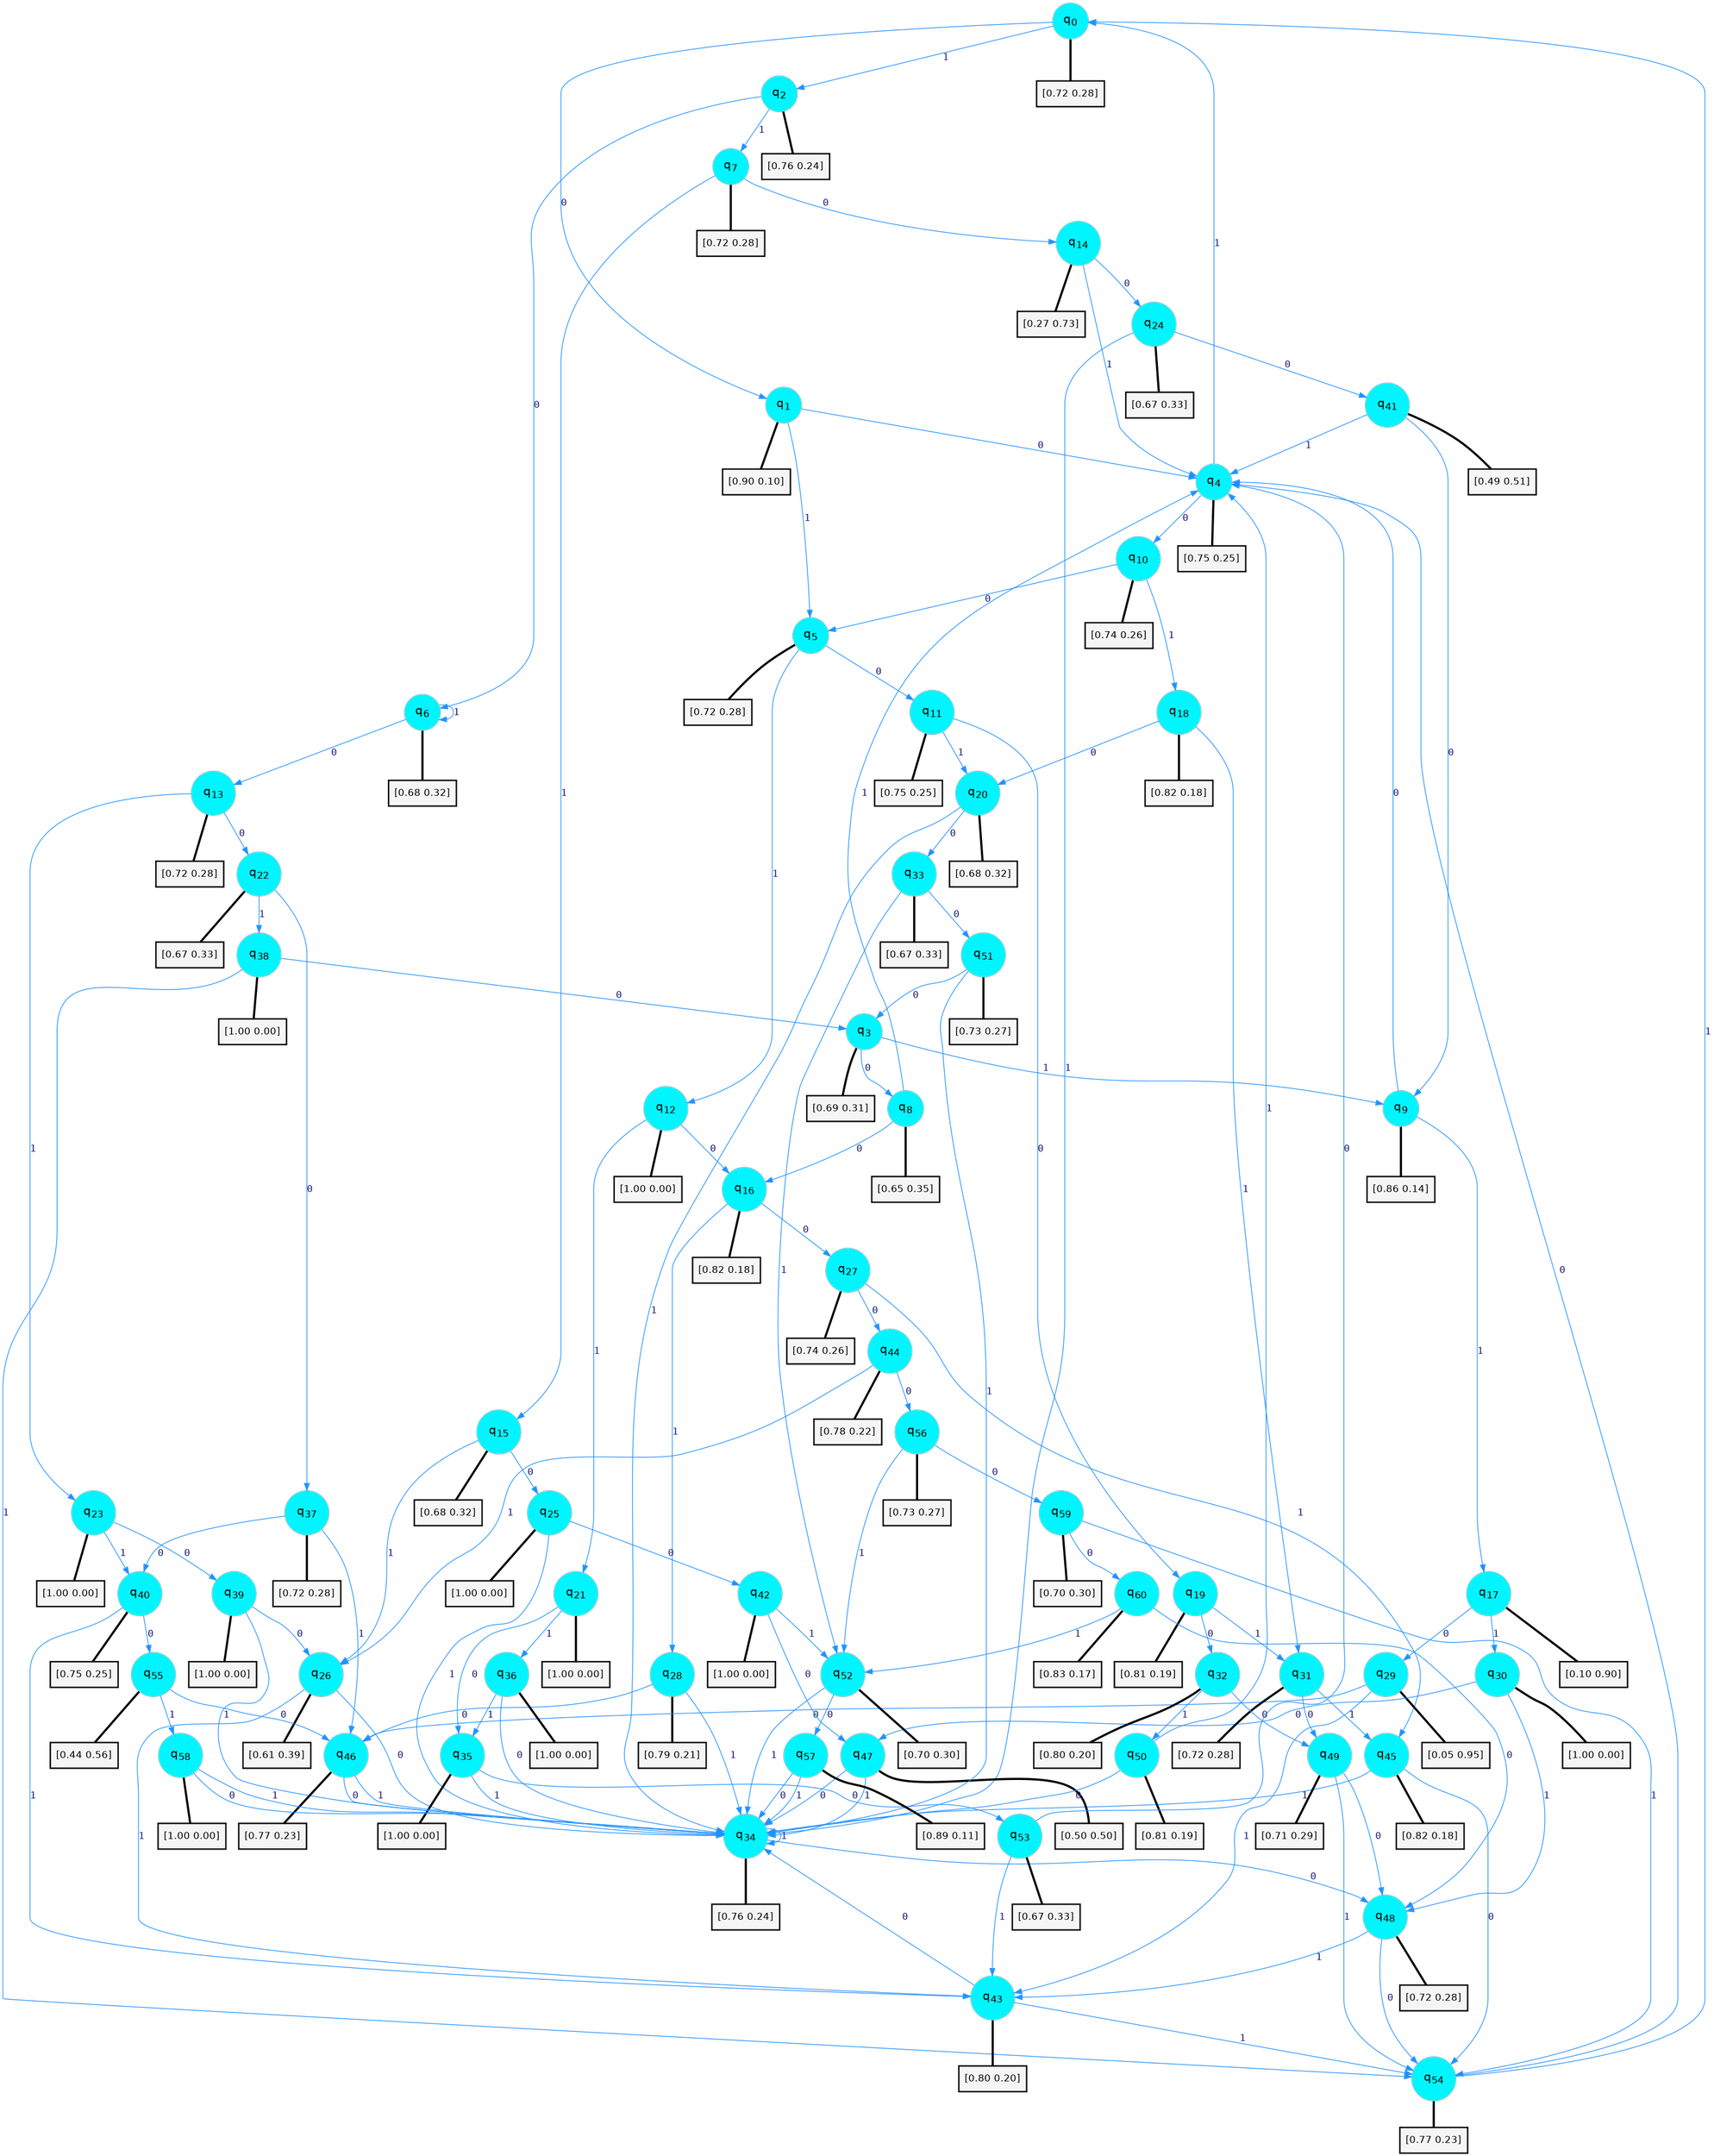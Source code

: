 digraph G {
graph [
bgcolor=transparent, dpi=300, rankdir=TD, size="40,25"];
node [
color=gray, fillcolor=turquoise1, fontcolor=black, fontname=Helvetica, fontsize=16, fontweight=bold, shape=circle, style=filled];
edge [
arrowsize=1, color=dodgerblue1, fontcolor=midnightblue, fontname=courier, fontweight=bold, penwidth=1, style=solid, weight=20];
0[label=<q<SUB>0</SUB>>];
1[label=<q<SUB>1</SUB>>];
2[label=<q<SUB>2</SUB>>];
3[label=<q<SUB>3</SUB>>];
4[label=<q<SUB>4</SUB>>];
5[label=<q<SUB>5</SUB>>];
6[label=<q<SUB>6</SUB>>];
7[label=<q<SUB>7</SUB>>];
8[label=<q<SUB>8</SUB>>];
9[label=<q<SUB>9</SUB>>];
10[label=<q<SUB>10</SUB>>];
11[label=<q<SUB>11</SUB>>];
12[label=<q<SUB>12</SUB>>];
13[label=<q<SUB>13</SUB>>];
14[label=<q<SUB>14</SUB>>];
15[label=<q<SUB>15</SUB>>];
16[label=<q<SUB>16</SUB>>];
17[label=<q<SUB>17</SUB>>];
18[label=<q<SUB>18</SUB>>];
19[label=<q<SUB>19</SUB>>];
20[label=<q<SUB>20</SUB>>];
21[label=<q<SUB>21</SUB>>];
22[label=<q<SUB>22</SUB>>];
23[label=<q<SUB>23</SUB>>];
24[label=<q<SUB>24</SUB>>];
25[label=<q<SUB>25</SUB>>];
26[label=<q<SUB>26</SUB>>];
27[label=<q<SUB>27</SUB>>];
28[label=<q<SUB>28</SUB>>];
29[label=<q<SUB>29</SUB>>];
30[label=<q<SUB>30</SUB>>];
31[label=<q<SUB>31</SUB>>];
32[label=<q<SUB>32</SUB>>];
33[label=<q<SUB>33</SUB>>];
34[label=<q<SUB>34</SUB>>];
35[label=<q<SUB>35</SUB>>];
36[label=<q<SUB>36</SUB>>];
37[label=<q<SUB>37</SUB>>];
38[label=<q<SUB>38</SUB>>];
39[label=<q<SUB>39</SUB>>];
40[label=<q<SUB>40</SUB>>];
41[label=<q<SUB>41</SUB>>];
42[label=<q<SUB>42</SUB>>];
43[label=<q<SUB>43</SUB>>];
44[label=<q<SUB>44</SUB>>];
45[label=<q<SUB>45</SUB>>];
46[label=<q<SUB>46</SUB>>];
47[label=<q<SUB>47</SUB>>];
48[label=<q<SUB>48</SUB>>];
49[label=<q<SUB>49</SUB>>];
50[label=<q<SUB>50</SUB>>];
51[label=<q<SUB>51</SUB>>];
52[label=<q<SUB>52</SUB>>];
53[label=<q<SUB>53</SUB>>];
54[label=<q<SUB>54</SUB>>];
55[label=<q<SUB>55</SUB>>];
56[label=<q<SUB>56</SUB>>];
57[label=<q<SUB>57</SUB>>];
58[label=<q<SUB>58</SUB>>];
59[label=<q<SUB>59</SUB>>];
60[label=<q<SUB>60</SUB>>];
61[label="[0.72 0.28]", shape=box,fontcolor=black, fontname=Helvetica, fontsize=14, penwidth=2, fillcolor=whitesmoke,color=black];
62[label="[0.90 0.10]", shape=box,fontcolor=black, fontname=Helvetica, fontsize=14, penwidth=2, fillcolor=whitesmoke,color=black];
63[label="[0.76 0.24]", shape=box,fontcolor=black, fontname=Helvetica, fontsize=14, penwidth=2, fillcolor=whitesmoke,color=black];
64[label="[0.69 0.31]", shape=box,fontcolor=black, fontname=Helvetica, fontsize=14, penwidth=2, fillcolor=whitesmoke,color=black];
65[label="[0.75 0.25]", shape=box,fontcolor=black, fontname=Helvetica, fontsize=14, penwidth=2, fillcolor=whitesmoke,color=black];
66[label="[0.72 0.28]", shape=box,fontcolor=black, fontname=Helvetica, fontsize=14, penwidth=2, fillcolor=whitesmoke,color=black];
67[label="[0.68 0.32]", shape=box,fontcolor=black, fontname=Helvetica, fontsize=14, penwidth=2, fillcolor=whitesmoke,color=black];
68[label="[0.72 0.28]", shape=box,fontcolor=black, fontname=Helvetica, fontsize=14, penwidth=2, fillcolor=whitesmoke,color=black];
69[label="[0.65 0.35]", shape=box,fontcolor=black, fontname=Helvetica, fontsize=14, penwidth=2, fillcolor=whitesmoke,color=black];
70[label="[0.86 0.14]", shape=box,fontcolor=black, fontname=Helvetica, fontsize=14, penwidth=2, fillcolor=whitesmoke,color=black];
71[label="[0.74 0.26]", shape=box,fontcolor=black, fontname=Helvetica, fontsize=14, penwidth=2, fillcolor=whitesmoke,color=black];
72[label="[0.75 0.25]", shape=box,fontcolor=black, fontname=Helvetica, fontsize=14, penwidth=2, fillcolor=whitesmoke,color=black];
73[label="[1.00 0.00]", shape=box,fontcolor=black, fontname=Helvetica, fontsize=14, penwidth=2, fillcolor=whitesmoke,color=black];
74[label="[0.72 0.28]", shape=box,fontcolor=black, fontname=Helvetica, fontsize=14, penwidth=2, fillcolor=whitesmoke,color=black];
75[label="[0.27 0.73]", shape=box,fontcolor=black, fontname=Helvetica, fontsize=14, penwidth=2, fillcolor=whitesmoke,color=black];
76[label="[0.68 0.32]", shape=box,fontcolor=black, fontname=Helvetica, fontsize=14, penwidth=2, fillcolor=whitesmoke,color=black];
77[label="[0.82 0.18]", shape=box,fontcolor=black, fontname=Helvetica, fontsize=14, penwidth=2, fillcolor=whitesmoke,color=black];
78[label="[0.10 0.90]", shape=box,fontcolor=black, fontname=Helvetica, fontsize=14, penwidth=2, fillcolor=whitesmoke,color=black];
79[label="[0.82 0.18]", shape=box,fontcolor=black, fontname=Helvetica, fontsize=14, penwidth=2, fillcolor=whitesmoke,color=black];
80[label="[0.81 0.19]", shape=box,fontcolor=black, fontname=Helvetica, fontsize=14, penwidth=2, fillcolor=whitesmoke,color=black];
81[label="[0.68 0.32]", shape=box,fontcolor=black, fontname=Helvetica, fontsize=14, penwidth=2, fillcolor=whitesmoke,color=black];
82[label="[1.00 0.00]", shape=box,fontcolor=black, fontname=Helvetica, fontsize=14, penwidth=2, fillcolor=whitesmoke,color=black];
83[label="[0.67 0.33]", shape=box,fontcolor=black, fontname=Helvetica, fontsize=14, penwidth=2, fillcolor=whitesmoke,color=black];
84[label="[1.00 0.00]", shape=box,fontcolor=black, fontname=Helvetica, fontsize=14, penwidth=2, fillcolor=whitesmoke,color=black];
85[label="[0.67 0.33]", shape=box,fontcolor=black, fontname=Helvetica, fontsize=14, penwidth=2, fillcolor=whitesmoke,color=black];
86[label="[1.00 0.00]", shape=box,fontcolor=black, fontname=Helvetica, fontsize=14, penwidth=2, fillcolor=whitesmoke,color=black];
87[label="[0.61 0.39]", shape=box,fontcolor=black, fontname=Helvetica, fontsize=14, penwidth=2, fillcolor=whitesmoke,color=black];
88[label="[0.74 0.26]", shape=box,fontcolor=black, fontname=Helvetica, fontsize=14, penwidth=2, fillcolor=whitesmoke,color=black];
89[label="[0.79 0.21]", shape=box,fontcolor=black, fontname=Helvetica, fontsize=14, penwidth=2, fillcolor=whitesmoke,color=black];
90[label="[0.05 0.95]", shape=box,fontcolor=black, fontname=Helvetica, fontsize=14, penwidth=2, fillcolor=whitesmoke,color=black];
91[label="[1.00 0.00]", shape=box,fontcolor=black, fontname=Helvetica, fontsize=14, penwidth=2, fillcolor=whitesmoke,color=black];
92[label="[0.72 0.28]", shape=box,fontcolor=black, fontname=Helvetica, fontsize=14, penwidth=2, fillcolor=whitesmoke,color=black];
93[label="[0.80 0.20]", shape=box,fontcolor=black, fontname=Helvetica, fontsize=14, penwidth=2, fillcolor=whitesmoke,color=black];
94[label="[0.67 0.33]", shape=box,fontcolor=black, fontname=Helvetica, fontsize=14, penwidth=2, fillcolor=whitesmoke,color=black];
95[label="[0.76 0.24]", shape=box,fontcolor=black, fontname=Helvetica, fontsize=14, penwidth=2, fillcolor=whitesmoke,color=black];
96[label="[1.00 0.00]", shape=box,fontcolor=black, fontname=Helvetica, fontsize=14, penwidth=2, fillcolor=whitesmoke,color=black];
97[label="[1.00 0.00]", shape=box,fontcolor=black, fontname=Helvetica, fontsize=14, penwidth=2, fillcolor=whitesmoke,color=black];
98[label="[0.72 0.28]", shape=box,fontcolor=black, fontname=Helvetica, fontsize=14, penwidth=2, fillcolor=whitesmoke,color=black];
99[label="[1.00 0.00]", shape=box,fontcolor=black, fontname=Helvetica, fontsize=14, penwidth=2, fillcolor=whitesmoke,color=black];
100[label="[1.00 0.00]", shape=box,fontcolor=black, fontname=Helvetica, fontsize=14, penwidth=2, fillcolor=whitesmoke,color=black];
101[label="[0.75 0.25]", shape=box,fontcolor=black, fontname=Helvetica, fontsize=14, penwidth=2, fillcolor=whitesmoke,color=black];
102[label="[0.49 0.51]", shape=box,fontcolor=black, fontname=Helvetica, fontsize=14, penwidth=2, fillcolor=whitesmoke,color=black];
103[label="[1.00 0.00]", shape=box,fontcolor=black, fontname=Helvetica, fontsize=14, penwidth=2, fillcolor=whitesmoke,color=black];
104[label="[0.80 0.20]", shape=box,fontcolor=black, fontname=Helvetica, fontsize=14, penwidth=2, fillcolor=whitesmoke,color=black];
105[label="[0.78 0.22]", shape=box,fontcolor=black, fontname=Helvetica, fontsize=14, penwidth=2, fillcolor=whitesmoke,color=black];
106[label="[0.82 0.18]", shape=box,fontcolor=black, fontname=Helvetica, fontsize=14, penwidth=2, fillcolor=whitesmoke,color=black];
107[label="[0.77 0.23]", shape=box,fontcolor=black, fontname=Helvetica, fontsize=14, penwidth=2, fillcolor=whitesmoke,color=black];
108[label="[0.50 0.50]", shape=box,fontcolor=black, fontname=Helvetica, fontsize=14, penwidth=2, fillcolor=whitesmoke,color=black];
109[label="[0.72 0.28]", shape=box,fontcolor=black, fontname=Helvetica, fontsize=14, penwidth=2, fillcolor=whitesmoke,color=black];
110[label="[0.71 0.29]", shape=box,fontcolor=black, fontname=Helvetica, fontsize=14, penwidth=2, fillcolor=whitesmoke,color=black];
111[label="[0.81 0.19]", shape=box,fontcolor=black, fontname=Helvetica, fontsize=14, penwidth=2, fillcolor=whitesmoke,color=black];
112[label="[0.73 0.27]", shape=box,fontcolor=black, fontname=Helvetica, fontsize=14, penwidth=2, fillcolor=whitesmoke,color=black];
113[label="[0.70 0.30]", shape=box,fontcolor=black, fontname=Helvetica, fontsize=14, penwidth=2, fillcolor=whitesmoke,color=black];
114[label="[0.67 0.33]", shape=box,fontcolor=black, fontname=Helvetica, fontsize=14, penwidth=2, fillcolor=whitesmoke,color=black];
115[label="[0.77 0.23]", shape=box,fontcolor=black, fontname=Helvetica, fontsize=14, penwidth=2, fillcolor=whitesmoke,color=black];
116[label="[0.44 0.56]", shape=box,fontcolor=black, fontname=Helvetica, fontsize=14, penwidth=2, fillcolor=whitesmoke,color=black];
117[label="[0.73 0.27]", shape=box,fontcolor=black, fontname=Helvetica, fontsize=14, penwidth=2, fillcolor=whitesmoke,color=black];
118[label="[0.89 0.11]", shape=box,fontcolor=black, fontname=Helvetica, fontsize=14, penwidth=2, fillcolor=whitesmoke,color=black];
119[label="[1.00 0.00]", shape=box,fontcolor=black, fontname=Helvetica, fontsize=14, penwidth=2, fillcolor=whitesmoke,color=black];
120[label="[0.70 0.30]", shape=box,fontcolor=black, fontname=Helvetica, fontsize=14, penwidth=2, fillcolor=whitesmoke,color=black];
121[label="[0.83 0.17]", shape=box,fontcolor=black, fontname=Helvetica, fontsize=14, penwidth=2, fillcolor=whitesmoke,color=black];
0->1 [label=0];
0->2 [label=1];
0->61 [arrowhead=none, penwidth=3,color=black];
1->4 [label=0];
1->5 [label=1];
1->62 [arrowhead=none, penwidth=3,color=black];
2->6 [label=0];
2->7 [label=1];
2->63 [arrowhead=none, penwidth=3,color=black];
3->8 [label=0];
3->9 [label=1];
3->64 [arrowhead=none, penwidth=3,color=black];
4->10 [label=0];
4->0 [label=1];
4->65 [arrowhead=none, penwidth=3,color=black];
5->11 [label=0];
5->12 [label=1];
5->66 [arrowhead=none, penwidth=3,color=black];
6->13 [label=0];
6->6 [label=1];
6->67 [arrowhead=none, penwidth=3,color=black];
7->14 [label=0];
7->15 [label=1];
7->68 [arrowhead=none, penwidth=3,color=black];
8->16 [label=0];
8->4 [label=1];
8->69 [arrowhead=none, penwidth=3,color=black];
9->4 [label=0];
9->17 [label=1];
9->70 [arrowhead=none, penwidth=3,color=black];
10->5 [label=0];
10->18 [label=1];
10->71 [arrowhead=none, penwidth=3,color=black];
11->19 [label=0];
11->20 [label=1];
11->72 [arrowhead=none, penwidth=3,color=black];
12->16 [label=0];
12->21 [label=1];
12->73 [arrowhead=none, penwidth=3,color=black];
13->22 [label=0];
13->23 [label=1];
13->74 [arrowhead=none, penwidth=3,color=black];
14->24 [label=0];
14->4 [label=1];
14->75 [arrowhead=none, penwidth=3,color=black];
15->25 [label=0];
15->26 [label=1];
15->76 [arrowhead=none, penwidth=3,color=black];
16->27 [label=0];
16->28 [label=1];
16->77 [arrowhead=none, penwidth=3,color=black];
17->29 [label=0];
17->30 [label=1];
17->78 [arrowhead=none, penwidth=3,color=black];
18->20 [label=0];
18->31 [label=1];
18->79 [arrowhead=none, penwidth=3,color=black];
19->32 [label=0];
19->31 [label=1];
19->80 [arrowhead=none, penwidth=3,color=black];
20->33 [label=0];
20->34 [label=1];
20->81 [arrowhead=none, penwidth=3,color=black];
21->35 [label=0];
21->36 [label=1];
21->82 [arrowhead=none, penwidth=3,color=black];
22->37 [label=0];
22->38 [label=1];
22->83 [arrowhead=none, penwidth=3,color=black];
23->39 [label=0];
23->40 [label=1];
23->84 [arrowhead=none, penwidth=3,color=black];
24->41 [label=0];
24->34 [label=1];
24->85 [arrowhead=none, penwidth=3,color=black];
25->42 [label=0];
25->34 [label=1];
25->86 [arrowhead=none, penwidth=3,color=black];
26->34 [label=0];
26->43 [label=1];
26->87 [arrowhead=none, penwidth=3,color=black];
27->44 [label=0];
27->45 [label=1];
27->88 [arrowhead=none, penwidth=3,color=black];
28->46 [label=0];
28->34 [label=1];
28->89 [arrowhead=none, penwidth=3,color=black];
29->46 [label=0];
29->43 [label=1];
29->90 [arrowhead=none, penwidth=3,color=black];
30->47 [label=0];
30->48 [label=1];
30->91 [arrowhead=none, penwidth=3,color=black];
31->49 [label=0];
31->45 [label=1];
31->92 [arrowhead=none, penwidth=3,color=black];
32->49 [label=0];
32->50 [label=1];
32->93 [arrowhead=none, penwidth=3,color=black];
33->51 [label=0];
33->52 [label=1];
33->94 [arrowhead=none, penwidth=3,color=black];
34->48 [label=0];
34->34 [label=1];
34->95 [arrowhead=none, penwidth=3,color=black];
35->53 [label=0];
35->34 [label=1];
35->96 [arrowhead=none, penwidth=3,color=black];
36->34 [label=0];
36->35 [label=1];
36->97 [arrowhead=none, penwidth=3,color=black];
37->40 [label=0];
37->46 [label=1];
37->98 [arrowhead=none, penwidth=3,color=black];
38->3 [label=0];
38->54 [label=1];
38->99 [arrowhead=none, penwidth=3,color=black];
39->26 [label=0];
39->34 [label=1];
39->100 [arrowhead=none, penwidth=3,color=black];
40->55 [label=0];
40->43 [label=1];
40->101 [arrowhead=none, penwidth=3,color=black];
41->9 [label=0];
41->4 [label=1];
41->102 [arrowhead=none, penwidth=3,color=black];
42->47 [label=0];
42->52 [label=1];
42->103 [arrowhead=none, penwidth=3,color=black];
43->34 [label=0];
43->54 [label=1];
43->104 [arrowhead=none, penwidth=3,color=black];
44->56 [label=0];
44->26 [label=1];
44->105 [arrowhead=none, penwidth=3,color=black];
45->54 [label=0];
45->34 [label=1];
45->106 [arrowhead=none, penwidth=3,color=black];
46->34 [label=0];
46->34 [label=1];
46->107 [arrowhead=none, penwidth=3,color=black];
47->34 [label=0];
47->34 [label=1];
47->108 [arrowhead=none, penwidth=3,color=black];
48->54 [label=0];
48->43 [label=1];
48->109 [arrowhead=none, penwidth=3,color=black];
49->48 [label=0];
49->54 [label=1];
49->110 [arrowhead=none, penwidth=3,color=black];
50->34 [label=0];
50->4 [label=1];
50->111 [arrowhead=none, penwidth=3,color=black];
51->3 [label=0];
51->34 [label=1];
51->112 [arrowhead=none, penwidth=3,color=black];
52->57 [label=0];
52->34 [label=1];
52->113 [arrowhead=none, penwidth=3,color=black];
53->4 [label=0];
53->43 [label=1];
53->114 [arrowhead=none, penwidth=3,color=black];
54->4 [label=0];
54->0 [label=1];
54->115 [arrowhead=none, penwidth=3,color=black];
55->46 [label=0];
55->58 [label=1];
55->116 [arrowhead=none, penwidth=3,color=black];
56->59 [label=0];
56->52 [label=1];
56->117 [arrowhead=none, penwidth=3,color=black];
57->34 [label=0];
57->34 [label=1];
57->118 [arrowhead=none, penwidth=3,color=black];
58->34 [label=0];
58->34 [label=1];
58->119 [arrowhead=none, penwidth=3,color=black];
59->60 [label=0];
59->54 [label=1];
59->120 [arrowhead=none, penwidth=3,color=black];
60->48 [label=0];
60->52 [label=1];
60->121 [arrowhead=none, penwidth=3,color=black];
}
